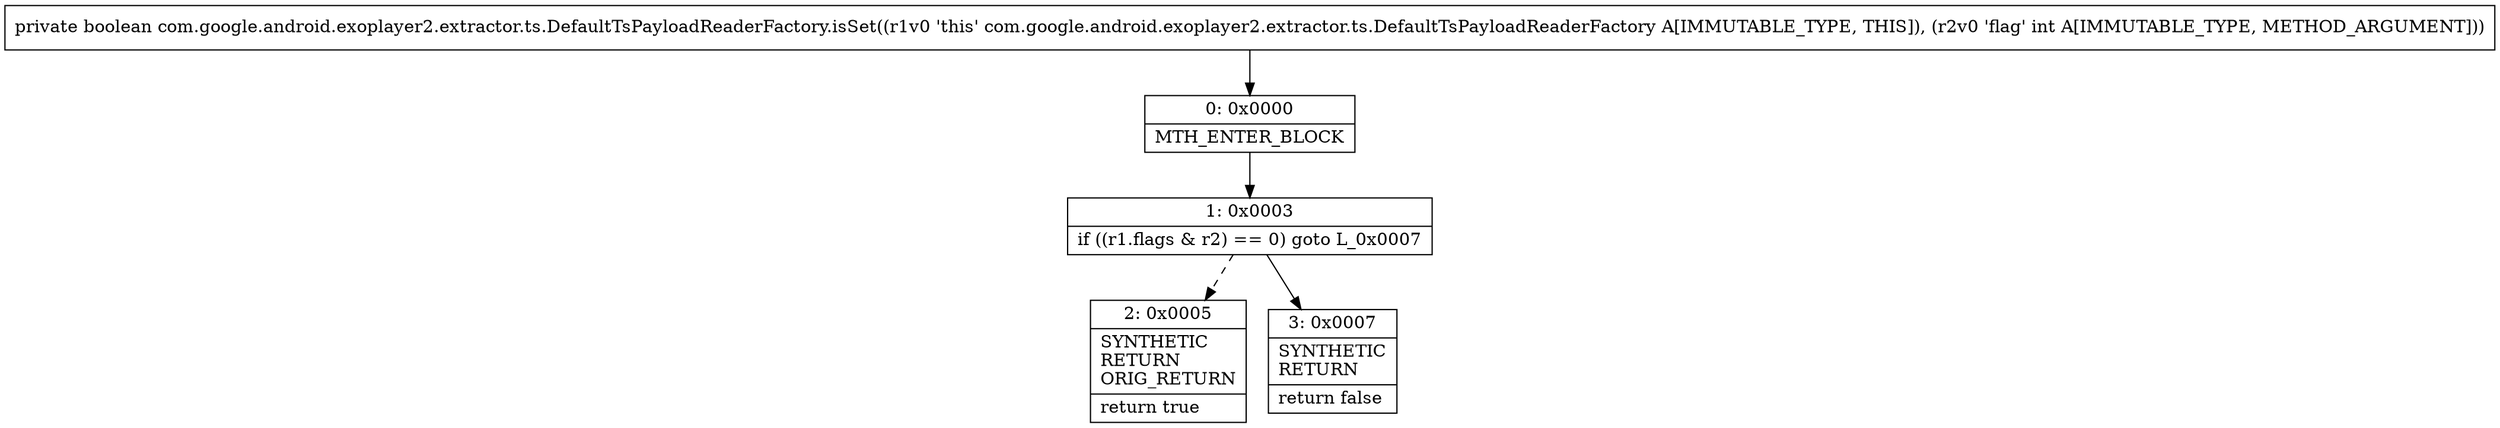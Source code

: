 digraph "CFG forcom.google.android.exoplayer2.extractor.ts.DefaultTsPayloadReaderFactory.isSet(I)Z" {
Node_0 [shape=record,label="{0\:\ 0x0000|MTH_ENTER_BLOCK\l}"];
Node_1 [shape=record,label="{1\:\ 0x0003|if ((r1.flags & r2) == 0) goto L_0x0007\l}"];
Node_2 [shape=record,label="{2\:\ 0x0005|SYNTHETIC\lRETURN\lORIG_RETURN\l|return true\l}"];
Node_3 [shape=record,label="{3\:\ 0x0007|SYNTHETIC\lRETURN\l|return false\l}"];
MethodNode[shape=record,label="{private boolean com.google.android.exoplayer2.extractor.ts.DefaultTsPayloadReaderFactory.isSet((r1v0 'this' com.google.android.exoplayer2.extractor.ts.DefaultTsPayloadReaderFactory A[IMMUTABLE_TYPE, THIS]), (r2v0 'flag' int A[IMMUTABLE_TYPE, METHOD_ARGUMENT])) }"];
MethodNode -> Node_0;
Node_0 -> Node_1;
Node_1 -> Node_2[style=dashed];
Node_1 -> Node_3;
}

